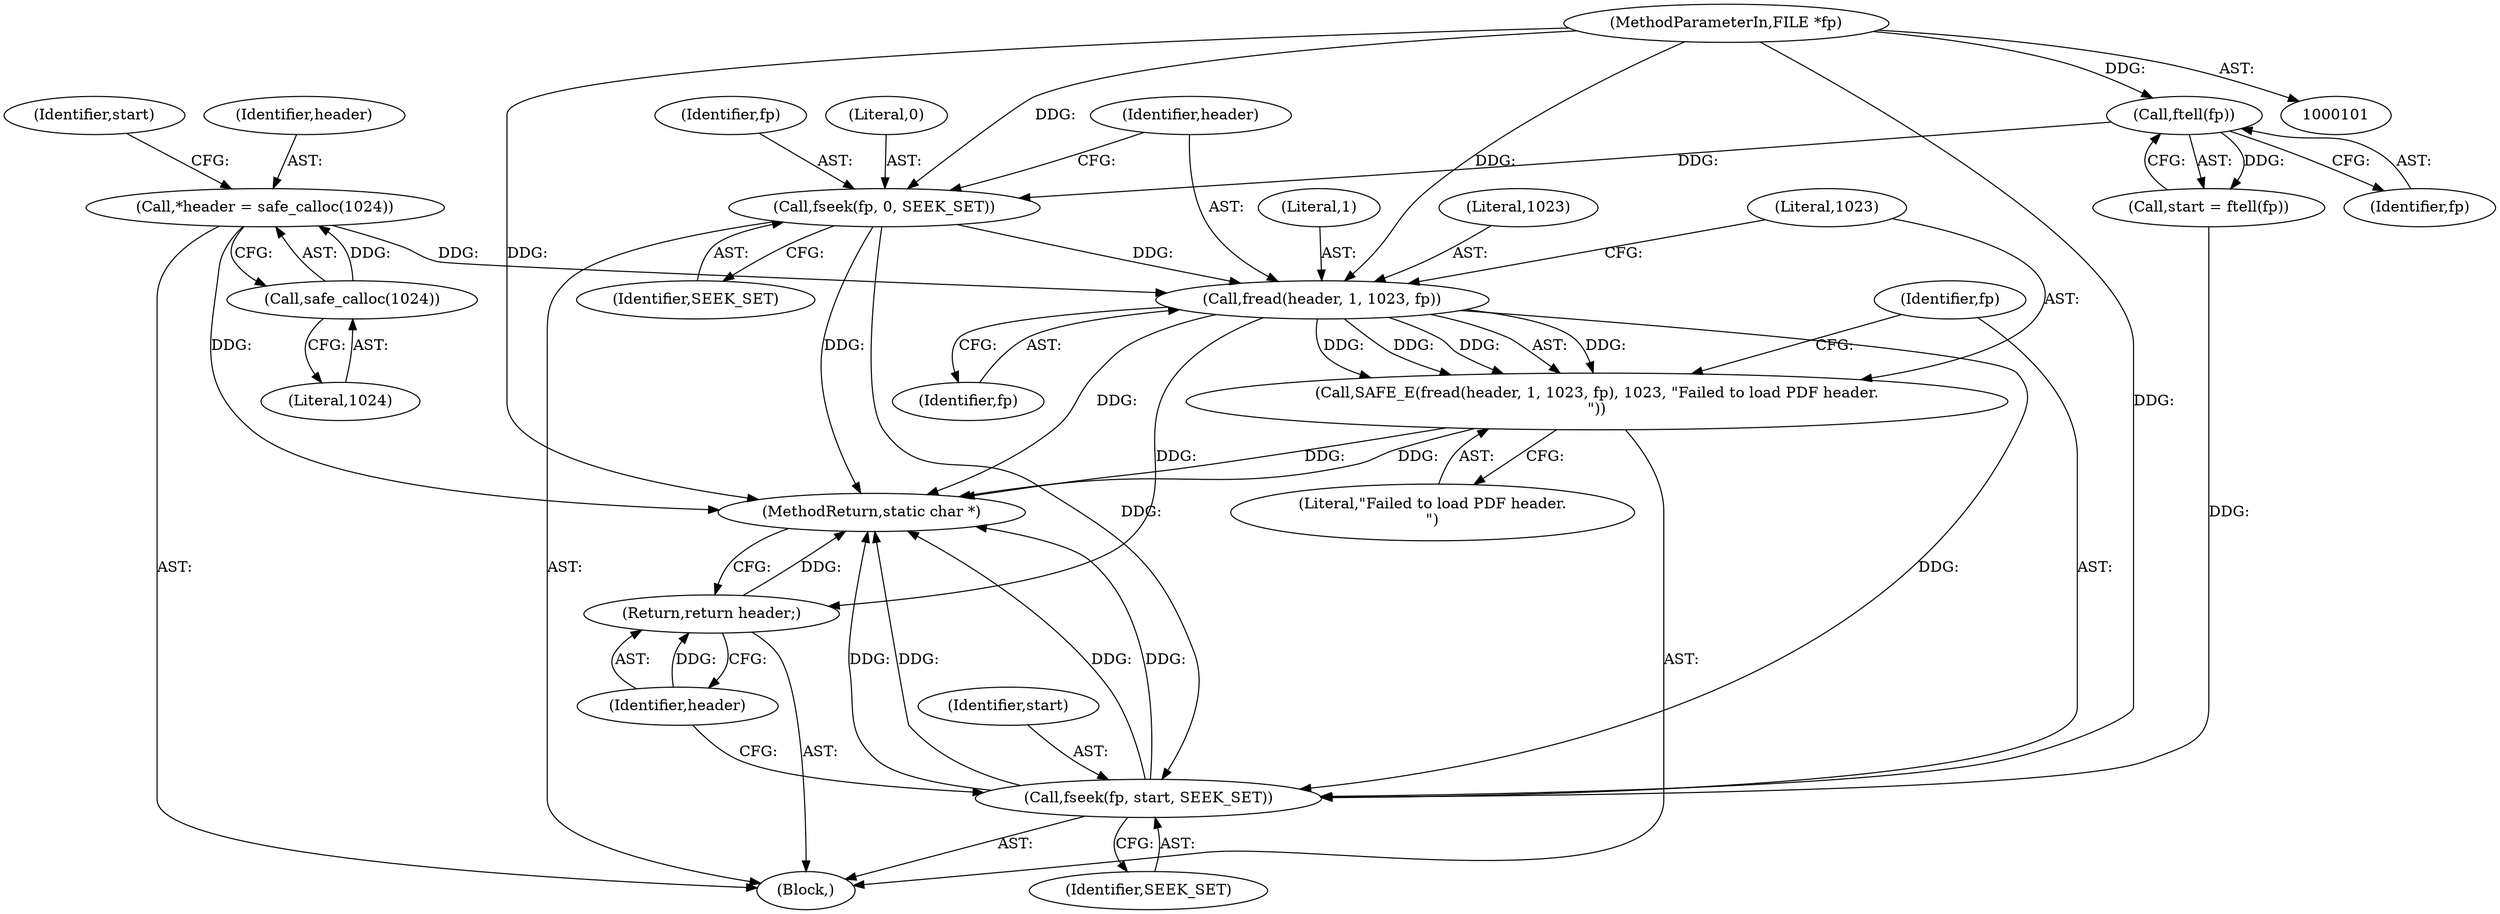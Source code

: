 digraph "0_pdfresurrect_0c4120fffa3dffe97b95c486a120eded82afe8a6_2@API" {
"1000119" [label="(Call,fread(header, 1, 1023, fp))"];
"1000105" [label="(Call,*header = safe_calloc(1024))"];
"1000107" [label="(Call,safe_calloc(1024))"];
"1000114" [label="(Call,fseek(fp, 0, SEEK_SET))"];
"1000112" [label="(Call,ftell(fp))"];
"1000102" [label="(MethodParameterIn,FILE *fp)"];
"1000118" [label="(Call,SAFE_E(fread(header, 1, 1023, fp), 1023, \"Failed to load PDF header.\n\"))"];
"1000126" [label="(Call,fseek(fp, start, SEEK_SET))"];
"1000130" [label="(Return,return header;)"];
"1000118" [label="(Call,SAFE_E(fread(header, 1, 1023, fp), 1023, \"Failed to load PDF header.\n\"))"];
"1000130" [label="(Return,return header;)"];
"1000129" [label="(Identifier,SEEK_SET)"];
"1000111" [label="(Identifier,start)"];
"1000113" [label="(Identifier,fp)"];
"1000119" [label="(Call,fread(header, 1, 1023, fp))"];
"1000114" [label="(Call,fseek(fp, 0, SEEK_SET))"];
"1000106" [label="(Identifier,header)"];
"1000105" [label="(Call,*header = safe_calloc(1024))"];
"1000120" [label="(Identifier,header)"];
"1000132" [label="(MethodReturn,static char *)"];
"1000125" [label="(Literal,\"Failed to load PDF header.\n\")"];
"1000103" [label="(Block,)"];
"1000122" [label="(Literal,1023)"];
"1000115" [label="(Identifier,fp)"];
"1000102" [label="(MethodParameterIn,FILE *fp)"];
"1000126" [label="(Call,fseek(fp, start, SEEK_SET))"];
"1000117" [label="(Identifier,SEEK_SET)"];
"1000110" [label="(Call,start = ftell(fp))"];
"1000123" [label="(Identifier,fp)"];
"1000124" [label="(Literal,1023)"];
"1000128" [label="(Identifier,start)"];
"1000116" [label="(Literal,0)"];
"1000107" [label="(Call,safe_calloc(1024))"];
"1000127" [label="(Identifier,fp)"];
"1000112" [label="(Call,ftell(fp))"];
"1000131" [label="(Identifier,header)"];
"1000121" [label="(Literal,1)"];
"1000108" [label="(Literal,1024)"];
"1000119" -> "1000118"  [label="AST: "];
"1000119" -> "1000123"  [label="CFG: "];
"1000120" -> "1000119"  [label="AST: "];
"1000121" -> "1000119"  [label="AST: "];
"1000122" -> "1000119"  [label="AST: "];
"1000123" -> "1000119"  [label="AST: "];
"1000124" -> "1000119"  [label="CFG: "];
"1000119" -> "1000132"  [label="DDG: "];
"1000119" -> "1000118"  [label="DDG: "];
"1000119" -> "1000118"  [label="DDG: "];
"1000119" -> "1000118"  [label="DDG: "];
"1000119" -> "1000118"  [label="DDG: "];
"1000105" -> "1000119"  [label="DDG: "];
"1000114" -> "1000119"  [label="DDG: "];
"1000102" -> "1000119"  [label="DDG: "];
"1000119" -> "1000126"  [label="DDG: "];
"1000119" -> "1000130"  [label="DDG: "];
"1000105" -> "1000103"  [label="AST: "];
"1000105" -> "1000107"  [label="CFG: "];
"1000106" -> "1000105"  [label="AST: "];
"1000107" -> "1000105"  [label="AST: "];
"1000111" -> "1000105"  [label="CFG: "];
"1000105" -> "1000132"  [label="DDG: "];
"1000107" -> "1000105"  [label="DDG: "];
"1000107" -> "1000108"  [label="CFG: "];
"1000108" -> "1000107"  [label="AST: "];
"1000114" -> "1000103"  [label="AST: "];
"1000114" -> "1000117"  [label="CFG: "];
"1000115" -> "1000114"  [label="AST: "];
"1000116" -> "1000114"  [label="AST: "];
"1000117" -> "1000114"  [label="AST: "];
"1000120" -> "1000114"  [label="CFG: "];
"1000114" -> "1000132"  [label="DDG: "];
"1000112" -> "1000114"  [label="DDG: "];
"1000102" -> "1000114"  [label="DDG: "];
"1000114" -> "1000126"  [label="DDG: "];
"1000112" -> "1000110"  [label="AST: "];
"1000112" -> "1000113"  [label="CFG: "];
"1000113" -> "1000112"  [label="AST: "];
"1000110" -> "1000112"  [label="CFG: "];
"1000112" -> "1000110"  [label="DDG: "];
"1000102" -> "1000112"  [label="DDG: "];
"1000102" -> "1000101"  [label="AST: "];
"1000102" -> "1000132"  [label="DDG: "];
"1000102" -> "1000126"  [label="DDG: "];
"1000118" -> "1000103"  [label="AST: "];
"1000118" -> "1000125"  [label="CFG: "];
"1000124" -> "1000118"  [label="AST: "];
"1000125" -> "1000118"  [label="AST: "];
"1000127" -> "1000118"  [label="CFG: "];
"1000118" -> "1000132"  [label="DDG: "];
"1000118" -> "1000132"  [label="DDG: "];
"1000126" -> "1000103"  [label="AST: "];
"1000126" -> "1000129"  [label="CFG: "];
"1000127" -> "1000126"  [label="AST: "];
"1000128" -> "1000126"  [label="AST: "];
"1000129" -> "1000126"  [label="AST: "];
"1000131" -> "1000126"  [label="CFG: "];
"1000126" -> "1000132"  [label="DDG: "];
"1000126" -> "1000132"  [label="DDG: "];
"1000126" -> "1000132"  [label="DDG: "];
"1000126" -> "1000132"  [label="DDG: "];
"1000110" -> "1000126"  [label="DDG: "];
"1000130" -> "1000103"  [label="AST: "];
"1000130" -> "1000131"  [label="CFG: "];
"1000131" -> "1000130"  [label="AST: "];
"1000132" -> "1000130"  [label="CFG: "];
"1000130" -> "1000132"  [label="DDG: "];
"1000131" -> "1000130"  [label="DDG: "];
}
